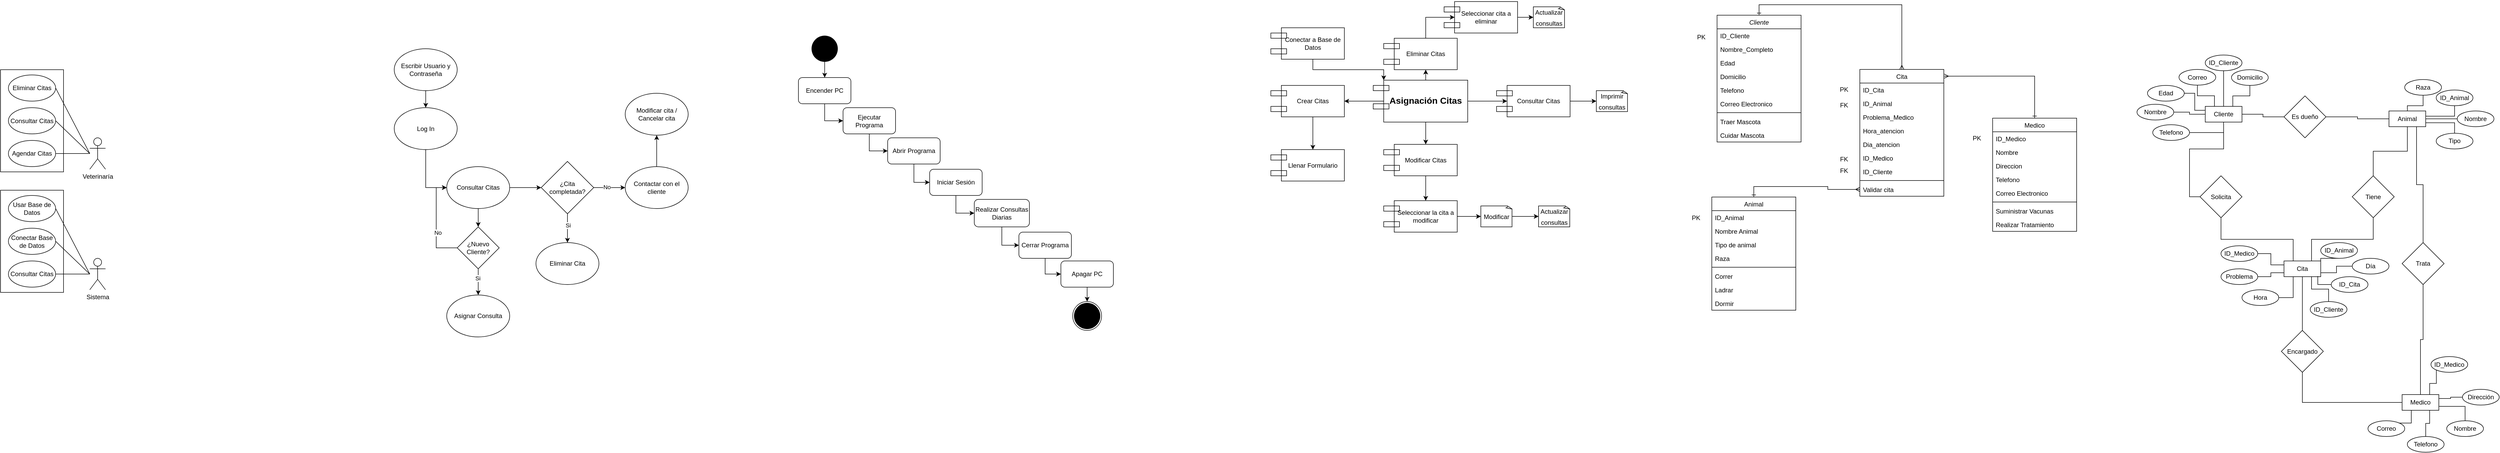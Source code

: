 <mxfile version="18.0.6" type="device"><diagram id="yIppMOZ-e4jIht3v-jSQ" name="Página-1"><mxGraphModel dx="2585" dy="1558" grid="1" gridSize="10" guides="1" tooltips="1" connect="1" arrows="1" fold="1" page="1" pageScale="1" pageWidth="827" pageHeight="1169" math="0" shadow="0"><root><mxCell id="0"/><mxCell id="1" parent="0"/><mxCell id="TAHjFx2PKQ2bMR4hfTBX-1" value="Veterinaría" style="shape=umlActor;verticalLabelPosition=bottom;verticalAlign=top;html=1;outlineConnect=0;" parent="1" vertex="1"><mxGeometry x="330" y="290" width="30" height="60" as="geometry"/></mxCell><mxCell id="TAHjFx2PKQ2bMR4hfTBX-2" value="" style="rounded=0;whiteSpace=wrap;html=1;" parent="1" vertex="1"><mxGeometry x="160" y="160" width="120" height="195" as="geometry"/></mxCell><mxCell id="TAHjFx2PKQ2bMR4hfTBX-5" value="Agendar Citas" style="ellipse;whiteSpace=wrap;html=1;" parent="1" vertex="1"><mxGeometry x="175" y="295" width="90" height="50" as="geometry"/></mxCell><mxCell id="TAHjFx2PKQ2bMR4hfTBX-6" value="" style="endArrow=none;html=1;rounded=0;" parent="1" target="TAHjFx2PKQ2bMR4hfTBX-1" edge="1"><mxGeometry width="50" height="50" relative="1" as="geometry"><mxPoint x="265" y="320" as="sourcePoint"/><mxPoint x="315" y="270" as="targetPoint"/></mxGeometry></mxCell><mxCell id="TAHjFx2PKQ2bMR4hfTBX-13" value="Consultar Citas" style="ellipse;whiteSpace=wrap;html=1;" parent="1" vertex="1"><mxGeometry x="175" y="232.5" width="90" height="50" as="geometry"/></mxCell><mxCell id="TAHjFx2PKQ2bMR4hfTBX-14" value="Eliminar Citas" style="ellipse;whiteSpace=wrap;html=1;" parent="1" vertex="1"><mxGeometry x="175" y="170" width="90" height="50" as="geometry"/></mxCell><mxCell id="TAHjFx2PKQ2bMR4hfTBX-20" style="edgeStyle=orthogonalEdgeStyle;rounded=0;orthogonalLoop=1;jettySize=auto;html=1;exitX=0.5;exitY=1;exitDx=0;exitDy=0;entryX=0;entryY=0.5;entryDx=0;entryDy=0;" parent="1" source="TAHjFx2PKQ2bMR4hfTBX-16" target="TAHjFx2PKQ2bMR4hfTBX-19" edge="1"><mxGeometry relative="1" as="geometry"/></mxCell><mxCell id="TAHjFx2PKQ2bMR4hfTBX-16" value="Log In" style="ellipse;whiteSpace=wrap;html=1;" parent="1" vertex="1"><mxGeometry x="910" y="232.5" width="120" height="80" as="geometry"/></mxCell><mxCell id="TAHjFx2PKQ2bMR4hfTBX-18" style="edgeStyle=orthogonalEdgeStyle;rounded=0;orthogonalLoop=1;jettySize=auto;html=1;exitX=0.5;exitY=1;exitDx=0;exitDy=0;entryX=0.5;entryY=0;entryDx=0;entryDy=0;" parent="1" source="TAHjFx2PKQ2bMR4hfTBX-17" target="TAHjFx2PKQ2bMR4hfTBX-16" edge="1"><mxGeometry relative="1" as="geometry"/></mxCell><mxCell id="TAHjFx2PKQ2bMR4hfTBX-17" value="Escribir Usuario y Contraseña" style="ellipse;whiteSpace=wrap;html=1;" parent="1" vertex="1"><mxGeometry x="910" y="120" width="120" height="80" as="geometry"/></mxCell><mxCell id="TAHjFx2PKQ2bMR4hfTBX-40" style="edgeStyle=orthogonalEdgeStyle;rounded=0;orthogonalLoop=1;jettySize=auto;html=1;exitX=0.5;exitY=1;exitDx=0;exitDy=0;entryX=0.5;entryY=0;entryDx=0;entryDy=0;" parent="1" source="TAHjFx2PKQ2bMR4hfTBX-19" target="TAHjFx2PKQ2bMR4hfTBX-27" edge="1"><mxGeometry relative="1" as="geometry"/></mxCell><mxCell id="TAHjFx2PKQ2bMR4hfTBX-43" style="edgeStyle=orthogonalEdgeStyle;rounded=0;orthogonalLoop=1;jettySize=auto;html=1;exitX=1;exitY=0.5;exitDx=0;exitDy=0;entryX=0;entryY=0.5;entryDx=0;entryDy=0;" parent="1" source="TAHjFx2PKQ2bMR4hfTBX-19" target="TAHjFx2PKQ2bMR4hfTBX-21" edge="1"><mxGeometry relative="1" as="geometry"/></mxCell><mxCell id="TAHjFx2PKQ2bMR4hfTBX-19" value="Consultar Citas" style="ellipse;whiteSpace=wrap;html=1;" parent="1" vertex="1"><mxGeometry x="1010" y="345" width="120" height="80" as="geometry"/></mxCell><mxCell id="TAHjFx2PKQ2bMR4hfTBX-32" style="edgeStyle=orthogonalEdgeStyle;rounded=0;orthogonalLoop=1;jettySize=auto;html=1;exitX=0.5;exitY=1;exitDx=0;exitDy=0;entryX=0.5;entryY=0;entryDx=0;entryDy=0;" parent="1" source="TAHjFx2PKQ2bMR4hfTBX-21" target="TAHjFx2PKQ2bMR4hfTBX-24" edge="1"><mxGeometry relative="1" as="geometry"><Array as="points"><mxPoint x="1240" y="465"/><mxPoint x="1240" y="465"/></Array></mxGeometry></mxCell><mxCell id="TAHjFx2PKQ2bMR4hfTBX-36" value="Si" style="edgeLabel;html=1;align=center;verticalAlign=middle;resizable=0;points=[];" parent="TAHjFx2PKQ2bMR4hfTBX-32" vertex="1" connectable="0"><mxGeometry x="-0.21" y="1" relative="1" as="geometry"><mxPoint as="offset"/></mxGeometry></mxCell><mxCell id="TAHjFx2PKQ2bMR4hfTBX-34" style="edgeStyle=orthogonalEdgeStyle;rounded=0;orthogonalLoop=1;jettySize=auto;html=1;exitX=1;exitY=0.5;exitDx=0;exitDy=0;entryX=0;entryY=0.5;entryDx=0;entryDy=0;" parent="1" source="TAHjFx2PKQ2bMR4hfTBX-21" target="TAHjFx2PKQ2bMR4hfTBX-25" edge="1"><mxGeometry relative="1" as="geometry"/></mxCell><mxCell id="TAHjFx2PKQ2bMR4hfTBX-35" value="No" style="edgeLabel;html=1;align=center;verticalAlign=middle;resizable=0;points=[];" parent="TAHjFx2PKQ2bMR4hfTBX-34" vertex="1" connectable="0"><mxGeometry x="-0.165" y="1" relative="1" as="geometry"><mxPoint as="offset"/></mxGeometry></mxCell><mxCell id="TAHjFx2PKQ2bMR4hfTBX-21" value="¿Cita completada?" style="rhombus;whiteSpace=wrap;html=1;" parent="1" vertex="1"><mxGeometry x="1190" y="335" width="100" height="100" as="geometry"/></mxCell><mxCell id="TAHjFx2PKQ2bMR4hfTBX-24" value="Eliminar Cita" style="ellipse;whiteSpace=wrap;html=1;" parent="1" vertex="1"><mxGeometry x="1180" y="490" width="120" height="80" as="geometry"/></mxCell><mxCell id="TAHjFx2PKQ2bMR4hfTBX-38" style="edgeStyle=orthogonalEdgeStyle;rounded=0;orthogonalLoop=1;jettySize=auto;html=1;exitX=0.5;exitY=0;exitDx=0;exitDy=0;entryX=0.5;entryY=1;entryDx=0;entryDy=0;" parent="1" source="TAHjFx2PKQ2bMR4hfTBX-25" target="TAHjFx2PKQ2bMR4hfTBX-37" edge="1"><mxGeometry relative="1" as="geometry"/></mxCell><mxCell id="TAHjFx2PKQ2bMR4hfTBX-25" value="Contactar con el cliente" style="ellipse;whiteSpace=wrap;html=1;" parent="1" vertex="1"><mxGeometry x="1350" y="345" width="120" height="80" as="geometry"/></mxCell><mxCell id="TAHjFx2PKQ2bMR4hfTBX-26" value="Asignar Consulta" style="ellipse;whiteSpace=wrap;html=1;" parent="1" vertex="1"><mxGeometry x="1010" y="590" width="120" height="80" as="geometry"/></mxCell><mxCell id="TAHjFx2PKQ2bMR4hfTBX-30" style="edgeStyle=orthogonalEdgeStyle;rounded=0;orthogonalLoop=1;jettySize=auto;html=1;exitX=0.5;exitY=1;exitDx=0;exitDy=0;" parent="1" source="TAHjFx2PKQ2bMR4hfTBX-27" target="TAHjFx2PKQ2bMR4hfTBX-26" edge="1"><mxGeometry relative="1" as="geometry"/></mxCell><mxCell id="TAHjFx2PKQ2bMR4hfTBX-39" value="Si" style="edgeLabel;html=1;align=center;verticalAlign=middle;resizable=0;points=[];" parent="TAHjFx2PKQ2bMR4hfTBX-30" vertex="1" connectable="0"><mxGeometry x="-0.298" y="-1" relative="1" as="geometry"><mxPoint as="offset"/></mxGeometry></mxCell><mxCell id="TAHjFx2PKQ2bMR4hfTBX-41" style="edgeStyle=orthogonalEdgeStyle;rounded=0;orthogonalLoop=1;jettySize=auto;html=1;exitX=0;exitY=0.5;exitDx=0;exitDy=0;entryX=0;entryY=0.5;entryDx=0;entryDy=0;" parent="1" source="TAHjFx2PKQ2bMR4hfTBX-27" target="TAHjFx2PKQ2bMR4hfTBX-19" edge="1"><mxGeometry relative="1" as="geometry"/></mxCell><mxCell id="TAHjFx2PKQ2bMR4hfTBX-42" value="No" style="edgeLabel;html=1;align=center;verticalAlign=middle;resizable=0;points=[];" parent="TAHjFx2PKQ2bMR4hfTBX-41" vertex="1" connectable="0"><mxGeometry x="-0.211" y="-3" relative="1" as="geometry"><mxPoint as="offset"/></mxGeometry></mxCell><mxCell id="TAHjFx2PKQ2bMR4hfTBX-27" value="¿Nuevo Cliente?" style="rhombus;whiteSpace=wrap;html=1;" parent="1" vertex="1"><mxGeometry x="1030" y="460" width="80" height="80" as="geometry"/></mxCell><mxCell id="TAHjFx2PKQ2bMR4hfTBX-37" value="Modificar cita / Cancelar cita" style="ellipse;whiteSpace=wrap;html=1;" parent="1" vertex="1"><mxGeometry x="1350" y="205" width="120" height="80" as="geometry"/></mxCell><mxCell id="TAHjFx2PKQ2bMR4hfTBX-50" value="Sistema" style="shape=umlActor;verticalLabelPosition=bottom;verticalAlign=top;html=1;outlineConnect=0;" parent="1" vertex="1"><mxGeometry x="330" y="520" width="30" height="60" as="geometry"/></mxCell><mxCell id="TAHjFx2PKQ2bMR4hfTBX-51" value="" style="rounded=0;whiteSpace=wrap;html=1;" parent="1" vertex="1"><mxGeometry x="160" y="390" width="120" height="195" as="geometry"/></mxCell><mxCell id="TAHjFx2PKQ2bMR4hfTBX-53" value="" style="endArrow=none;html=1;rounded=0;" parent="1" target="TAHjFx2PKQ2bMR4hfTBX-50" edge="1"><mxGeometry width="50" height="50" relative="1" as="geometry"><mxPoint x="265" y="550.0" as="sourcePoint"/><mxPoint x="315" y="500" as="targetPoint"/></mxGeometry></mxCell><mxCell id="TAHjFx2PKQ2bMR4hfTBX-54" value="Consultar Citas" style="ellipse;whiteSpace=wrap;html=1;" parent="1" vertex="1"><mxGeometry x="175" y="525" width="90" height="50" as="geometry"/></mxCell><mxCell id="TAHjFx2PKQ2bMR4hfTBX-56" value="" style="endArrow=none;html=1;rounded=0;exitX=1;exitY=0.5;exitDx=0;exitDy=0;" parent="1" source="TAHjFx2PKQ2bMR4hfTBX-13" edge="1"><mxGeometry width="50" height="50" relative="1" as="geometry"><mxPoint x="260" y="300" as="sourcePoint"/><mxPoint x="330" y="320" as="targetPoint"/></mxGeometry></mxCell><mxCell id="TAHjFx2PKQ2bMR4hfTBX-57" value="" style="endArrow=none;html=1;rounded=0;exitX=1;exitY=0.5;exitDx=0;exitDy=0;" parent="1" source="TAHjFx2PKQ2bMR4hfTBX-14" edge="1"><mxGeometry width="50" height="50" relative="1" as="geometry"><mxPoint x="490" y="270" as="sourcePoint"/><mxPoint x="330" y="320" as="targetPoint"/></mxGeometry></mxCell><mxCell id="TAHjFx2PKQ2bMR4hfTBX-60" value="Conectar Base de Datos" style="ellipse;whiteSpace=wrap;html=1;" parent="1" vertex="1"><mxGeometry x="175" y="462.5" width="90" height="50" as="geometry"/></mxCell><mxCell id="TAHjFx2PKQ2bMR4hfTBX-62" value="Usar Base de Datos" style="ellipse;whiteSpace=wrap;html=1;" parent="1" vertex="1"><mxGeometry x="175" y="400" width="90" height="50" as="geometry"/></mxCell><mxCell id="TAHjFx2PKQ2bMR4hfTBX-65" value="" style="endArrow=none;html=1;rounded=0;exitX=1;exitY=0.5;exitDx=0;exitDy=0;" parent="1" source="TAHjFx2PKQ2bMR4hfTBX-60" edge="1"><mxGeometry width="50" height="50" relative="1" as="geometry"><mxPoint x="280" y="540" as="sourcePoint"/><mxPoint x="330" y="550" as="targetPoint"/></mxGeometry></mxCell><mxCell id="TAHjFx2PKQ2bMR4hfTBX-66" value="" style="endArrow=none;html=1;rounded=0;exitX=1;exitY=0.5;exitDx=0;exitDy=0;" parent="1" source="TAHjFx2PKQ2bMR4hfTBX-62" edge="1"><mxGeometry width="50" height="50" relative="1" as="geometry"><mxPoint x="280" y="540" as="sourcePoint"/><mxPoint x="330" y="550" as="targetPoint"/></mxGeometry></mxCell><mxCell id="TAHjFx2PKQ2bMR4hfTBX-72" style="edgeStyle=orthogonalEdgeStyle;rounded=0;orthogonalLoop=1;jettySize=auto;html=1;exitX=0.5;exitY=1;exitDx=0;exitDy=0;entryX=0.5;entryY=0;entryDx=0;entryDy=0;" parent="1" source="TAHjFx2PKQ2bMR4hfTBX-67" target="TAHjFx2PKQ2bMR4hfTBX-68" edge="1"><mxGeometry relative="1" as="geometry"/></mxCell><mxCell id="TAHjFx2PKQ2bMR4hfTBX-67" value="" style="ellipse;whiteSpace=wrap;html=1;strokeColor=none;fillColor=#000000;" parent="1" vertex="1"><mxGeometry x="1705" y="95" width="50" height="50" as="geometry"/></mxCell><mxCell id="TAHjFx2PKQ2bMR4hfTBX-74" style="edgeStyle=orthogonalEdgeStyle;rounded=0;orthogonalLoop=1;jettySize=auto;html=1;exitX=0.5;exitY=1;exitDx=0;exitDy=0;entryX=0;entryY=0.5;entryDx=0;entryDy=0;" parent="1" source="TAHjFx2PKQ2bMR4hfTBX-68" target="TAHjFx2PKQ2bMR4hfTBX-69" edge="1"><mxGeometry relative="1" as="geometry"/></mxCell><mxCell id="TAHjFx2PKQ2bMR4hfTBX-68" value="Encender PC" style="rounded=1;whiteSpace=wrap;html=1;fillColor=none;" parent="1" vertex="1"><mxGeometry x="1680" y="175" width="100" height="50" as="geometry"/></mxCell><mxCell id="TAHjFx2PKQ2bMR4hfTBX-75" style="edgeStyle=orthogonalEdgeStyle;rounded=0;orthogonalLoop=1;jettySize=auto;html=1;exitX=0.5;exitY=1;exitDx=0;exitDy=0;entryX=0;entryY=0.5;entryDx=0;entryDy=0;" parent="1" source="TAHjFx2PKQ2bMR4hfTBX-69" target="TAHjFx2PKQ2bMR4hfTBX-70" edge="1"><mxGeometry relative="1" as="geometry"/></mxCell><mxCell id="TAHjFx2PKQ2bMR4hfTBX-69" value="Ejecutar Programa" style="rounded=1;whiteSpace=wrap;html=1;fillColor=none;" parent="1" vertex="1"><mxGeometry x="1765" y="232.5" width="100" height="50" as="geometry"/></mxCell><mxCell id="TAHjFx2PKQ2bMR4hfTBX-76" style="edgeStyle=orthogonalEdgeStyle;rounded=0;orthogonalLoop=1;jettySize=auto;html=1;exitX=0.5;exitY=1;exitDx=0;exitDy=0;entryX=0;entryY=0.5;entryDx=0;entryDy=0;" parent="1" source="TAHjFx2PKQ2bMR4hfTBX-70" target="TAHjFx2PKQ2bMR4hfTBX-71" edge="1"><mxGeometry relative="1" as="geometry"/></mxCell><mxCell id="TAHjFx2PKQ2bMR4hfTBX-70" value="Abrir Programa" style="rounded=1;whiteSpace=wrap;html=1;fillColor=none;" parent="1" vertex="1"><mxGeometry x="1850" y="290" width="100" height="50" as="geometry"/></mxCell><mxCell id="TAHjFx2PKQ2bMR4hfTBX-78" style="edgeStyle=orthogonalEdgeStyle;rounded=0;orthogonalLoop=1;jettySize=auto;html=1;exitX=0.5;exitY=1;exitDx=0;exitDy=0;entryX=0;entryY=0.5;entryDx=0;entryDy=0;" parent="1" source="TAHjFx2PKQ2bMR4hfTBX-71" target="TAHjFx2PKQ2bMR4hfTBX-77" edge="1"><mxGeometry relative="1" as="geometry"/></mxCell><mxCell id="TAHjFx2PKQ2bMR4hfTBX-71" value="Iniciar Sesión" style="rounded=1;whiteSpace=wrap;html=1;fillColor=none;" parent="1" vertex="1"><mxGeometry x="1930" y="350" width="100" height="50" as="geometry"/></mxCell><mxCell id="TAHjFx2PKQ2bMR4hfTBX-81" style="edgeStyle=orthogonalEdgeStyle;rounded=0;orthogonalLoop=1;jettySize=auto;html=1;exitX=0.5;exitY=1;exitDx=0;exitDy=0;entryX=0;entryY=0.5;entryDx=0;entryDy=0;" parent="1" source="TAHjFx2PKQ2bMR4hfTBX-77" target="TAHjFx2PKQ2bMR4hfTBX-79" edge="1"><mxGeometry relative="1" as="geometry"/></mxCell><mxCell id="TAHjFx2PKQ2bMR4hfTBX-77" value="Realizar Consultas Diarias" style="rounded=1;whiteSpace=wrap;html=1;fillColor=none;" parent="1" vertex="1"><mxGeometry x="2015" y="407.5" width="105" height="52.5" as="geometry"/></mxCell><mxCell id="TAHjFx2PKQ2bMR4hfTBX-82" style="edgeStyle=orthogonalEdgeStyle;rounded=0;orthogonalLoop=1;jettySize=auto;html=1;exitX=0.5;exitY=1;exitDx=0;exitDy=0;entryX=0;entryY=0.5;entryDx=0;entryDy=0;" parent="1" source="TAHjFx2PKQ2bMR4hfTBX-79" target="TAHjFx2PKQ2bMR4hfTBX-80" edge="1"><mxGeometry relative="1" as="geometry"/></mxCell><mxCell id="TAHjFx2PKQ2bMR4hfTBX-79" value="Cerrar Programa" style="rounded=1;whiteSpace=wrap;html=1;fillColor=none;" parent="1" vertex="1"><mxGeometry x="2100" y="470" width="100" height="50" as="geometry"/></mxCell><mxCell id="TAHjFx2PKQ2bMR4hfTBX-85" style="edgeStyle=orthogonalEdgeStyle;rounded=0;orthogonalLoop=1;jettySize=auto;html=1;exitX=0.5;exitY=1;exitDx=0;exitDy=0;entryX=0.5;entryY=0;entryDx=0;entryDy=0;" parent="1" source="TAHjFx2PKQ2bMR4hfTBX-80" target="TAHjFx2PKQ2bMR4hfTBX-84" edge="1"><mxGeometry relative="1" as="geometry"/></mxCell><mxCell id="TAHjFx2PKQ2bMR4hfTBX-80" value="Apagar PC" style="rounded=1;whiteSpace=wrap;html=1;fillColor=none;" parent="1" vertex="1"><mxGeometry x="2180" y="525" width="100" height="50" as="geometry"/></mxCell><mxCell id="TAHjFx2PKQ2bMR4hfTBX-83" value="" style="ellipse;whiteSpace=wrap;html=1;strokeColor=none;fillColor=#000000;" parent="1" vertex="1"><mxGeometry x="2205" y="605" width="50" height="50" as="geometry"/></mxCell><mxCell id="TAHjFx2PKQ2bMR4hfTBX-84" value="" style="ellipse;whiteSpace=wrap;html=1;strokeColor=default;fillColor=none;" parent="1" vertex="1"><mxGeometry x="2202.5" y="602.5" width="55" height="55" as="geometry"/></mxCell><mxCell id="TAHjFx2PKQ2bMR4hfTBX-108" style="edgeStyle=orthogonalEdgeStyle;rounded=0;orthogonalLoop=1;jettySize=auto;html=1;exitX=1;exitY=0.5;exitDx=0;exitDy=0;entryX=0;entryY=0.5;entryDx=0;entryDy=0;fontSize=12;" parent="1" source="TAHjFx2PKQ2bMR4hfTBX-86" target="TAHjFx2PKQ2bMR4hfTBX-99" edge="1"><mxGeometry relative="1" as="geometry"/></mxCell><mxCell id="TAHjFx2PKQ2bMR4hfTBX-109" style="edgeStyle=orthogonalEdgeStyle;rounded=0;orthogonalLoop=1;jettySize=auto;html=1;exitX=0;exitY=0.5;exitDx=0;exitDy=0;entryX=1;entryY=0.5;entryDx=0;entryDy=0;fontSize=12;" parent="1" source="TAHjFx2PKQ2bMR4hfTBX-86" target="TAHjFx2PKQ2bMR4hfTBX-90" edge="1"><mxGeometry relative="1" as="geometry"/></mxCell><mxCell id="TAHjFx2PKQ2bMR4hfTBX-116" style="edgeStyle=orthogonalEdgeStyle;rounded=0;orthogonalLoop=1;jettySize=auto;html=1;exitX=0.5;exitY=0;exitDx=0;exitDy=0;entryX=0.5;entryY=1;entryDx=0;entryDy=0;fontSize=12;" parent="1" source="TAHjFx2PKQ2bMR4hfTBX-86" target="TAHjFx2PKQ2bMR4hfTBX-96" edge="1"><mxGeometry relative="1" as="geometry"/></mxCell><mxCell id="TAHjFx2PKQ2bMR4hfTBX-125" style="edgeStyle=orthogonalEdgeStyle;rounded=0;orthogonalLoop=1;jettySize=auto;html=1;exitX=0.5;exitY=1;exitDx=0;exitDy=0;entryX=0.5;entryY=0;entryDx=0;entryDy=0;fontSize=12;" parent="1" source="TAHjFx2PKQ2bMR4hfTBX-86" target="TAHjFx2PKQ2bMR4hfTBX-93" edge="1"><mxGeometry relative="1" as="geometry"/></mxCell><mxCell id="TAHjFx2PKQ2bMR4hfTBX-86" value="&lt;font style=&quot;font-size: 17px;&quot;&gt;&lt;b&gt;Asignación Citas&lt;/b&gt;&lt;/font&gt;" style="rounded=0;whiteSpace=wrap;html=1;strokeColor=default;fillColor=none;" parent="1" vertex="1"><mxGeometry x="2795" y="180" width="160" height="80" as="geometry"/></mxCell><mxCell id="TAHjFx2PKQ2bMR4hfTBX-88" value="" style="rounded=0;whiteSpace=wrap;html=1;strokeColor=default;fillColor=none;" parent="1" vertex="1"><mxGeometry x="2775" y="190" width="30" height="10" as="geometry"/></mxCell><mxCell id="TAHjFx2PKQ2bMR4hfTBX-89" value="" style="rounded=0;whiteSpace=wrap;html=1;strokeColor=default;fillColor=none;" parent="1" vertex="1"><mxGeometry x="2775" y="225" width="30" height="10" as="geometry"/></mxCell><mxCell id="TAHjFx2PKQ2bMR4hfTBX-115" style="edgeStyle=orthogonalEdgeStyle;rounded=0;orthogonalLoop=1;jettySize=auto;html=1;exitX=0.5;exitY=1;exitDx=0;exitDy=0;entryX=0.5;entryY=0;entryDx=0;entryDy=0;fontSize=12;" parent="1" source="TAHjFx2PKQ2bMR4hfTBX-90" target="TAHjFx2PKQ2bMR4hfTBX-112" edge="1"><mxGeometry relative="1" as="geometry"/></mxCell><mxCell id="TAHjFx2PKQ2bMR4hfTBX-90" value="Crear Citas" style="rounded=0;whiteSpace=wrap;html=1;strokeColor=default;fillColor=none;" parent="1" vertex="1"><mxGeometry x="2600" y="190" width="120" height="60" as="geometry"/></mxCell><mxCell id="TAHjFx2PKQ2bMR4hfTBX-91" value="" style="rounded=0;whiteSpace=wrap;html=1;strokeColor=default;fillColor=none;" parent="1" vertex="1"><mxGeometry x="2580" y="200" width="30" height="10" as="geometry"/></mxCell><mxCell id="TAHjFx2PKQ2bMR4hfTBX-92" value="" style="rounded=0;whiteSpace=wrap;html=1;strokeColor=default;fillColor=none;" parent="1" vertex="1"><mxGeometry x="2580" y="230" width="30" height="10" as="geometry"/></mxCell><mxCell id="TAHjFx2PKQ2bMR4hfTBX-133" style="edgeStyle=orthogonalEdgeStyle;rounded=0;orthogonalLoop=1;jettySize=auto;html=1;exitX=0.5;exitY=1;exitDx=0;exitDy=0;entryX=0.5;entryY=0;entryDx=0;entryDy=0;fontSize=12;" parent="1" source="TAHjFx2PKQ2bMR4hfTBX-93" target="TAHjFx2PKQ2bMR4hfTBX-126" edge="1"><mxGeometry relative="1" as="geometry"/></mxCell><mxCell id="TAHjFx2PKQ2bMR4hfTBX-93" value="Modificar Citas" style="rounded=0;whiteSpace=wrap;html=1;strokeColor=default;fillColor=none;" parent="1" vertex="1"><mxGeometry x="2815" y="302.5" width="120" height="60" as="geometry"/></mxCell><mxCell id="TAHjFx2PKQ2bMR4hfTBX-94" value="" style="rounded=0;whiteSpace=wrap;html=1;strokeColor=default;fillColor=none;" parent="1" vertex="1"><mxGeometry x="2795" y="312.5" width="30" height="10" as="geometry"/></mxCell><mxCell id="TAHjFx2PKQ2bMR4hfTBX-95" value="" style="rounded=0;whiteSpace=wrap;html=1;strokeColor=default;fillColor=none;" parent="1" vertex="1"><mxGeometry x="2795" y="342.5" width="30" height="10" as="geometry"/></mxCell><mxCell id="TAHjFx2PKQ2bMR4hfTBX-123" style="edgeStyle=orthogonalEdgeStyle;rounded=0;orthogonalLoop=1;jettySize=auto;html=1;exitX=0.5;exitY=0;exitDx=0;exitDy=0;entryX=0;entryY=0.5;entryDx=0;entryDy=0;fontSize=12;" parent="1" source="TAHjFx2PKQ2bMR4hfTBX-96" target="TAHjFx2PKQ2bMR4hfTBX-119" edge="1"><mxGeometry relative="1" as="geometry"/></mxCell><mxCell id="TAHjFx2PKQ2bMR4hfTBX-96" value="Eliminar Citas" style="rounded=0;whiteSpace=wrap;html=1;strokeColor=default;fillColor=none;" parent="1" vertex="1"><mxGeometry x="2815" y="100" width="120" height="60" as="geometry"/></mxCell><mxCell id="TAHjFx2PKQ2bMR4hfTBX-97" value="" style="rounded=0;whiteSpace=wrap;html=1;strokeColor=default;fillColor=none;" parent="1" vertex="1"><mxGeometry x="2795" y="110" width="30" height="10" as="geometry"/></mxCell><mxCell id="TAHjFx2PKQ2bMR4hfTBX-98" value="" style="rounded=0;whiteSpace=wrap;html=1;strokeColor=default;fillColor=none;" parent="1" vertex="1"><mxGeometry x="2795" y="140" width="30" height="10" as="geometry"/></mxCell><mxCell id="TAHjFx2PKQ2bMR4hfTBX-107" style="edgeStyle=orthogonalEdgeStyle;rounded=0;orthogonalLoop=1;jettySize=auto;html=1;exitX=1;exitY=0.5;exitDx=0;exitDy=0;entryX=0;entryY=0.5;entryDx=0;entryDy=0;entryPerimeter=0;fontSize=12;" parent="1" source="TAHjFx2PKQ2bMR4hfTBX-99" target="TAHjFx2PKQ2bMR4hfTBX-106" edge="1"><mxGeometry relative="1" as="geometry"/></mxCell><mxCell id="TAHjFx2PKQ2bMR4hfTBX-99" value="Consultar Citas" style="rounded=0;whiteSpace=wrap;html=1;strokeColor=default;fillColor=none;" parent="1" vertex="1"><mxGeometry x="3030" y="190" width="120" height="60" as="geometry"/></mxCell><mxCell id="TAHjFx2PKQ2bMR4hfTBX-100" value="" style="rounded=0;whiteSpace=wrap;html=1;strokeColor=default;fillColor=none;" parent="1" vertex="1"><mxGeometry x="3010" y="200" width="30" height="10" as="geometry"/></mxCell><mxCell id="TAHjFx2PKQ2bMR4hfTBX-101" value="" style="rounded=0;whiteSpace=wrap;html=1;strokeColor=default;fillColor=none;" parent="1" vertex="1"><mxGeometry x="3010" y="230" width="30" height="10" as="geometry"/></mxCell><mxCell id="TAHjFx2PKQ2bMR4hfTBX-106" value="&lt;font style=&quot;font-size: 12px;&quot;&gt;Imprimir consultas&lt;/font&gt;" style="whiteSpace=wrap;html=1;shape=mxgraph.basic.document;fontSize=17;strokeColor=default;fillColor=none;" parent="1" vertex="1"><mxGeometry x="3200" y="200" width="60" height="40" as="geometry"/></mxCell><mxCell id="TAHjFx2PKQ2bMR4hfTBX-112" value="Llenar Formulario" style="rounded=0;whiteSpace=wrap;html=1;strokeColor=default;fillColor=none;" parent="1" vertex="1"><mxGeometry x="2600" y="312.5" width="120" height="60" as="geometry"/></mxCell><mxCell id="TAHjFx2PKQ2bMR4hfTBX-113" value="" style="rounded=0;whiteSpace=wrap;html=1;strokeColor=default;fillColor=none;" parent="1" vertex="1"><mxGeometry x="2580" y="322.5" width="30" height="10" as="geometry"/></mxCell><mxCell id="TAHjFx2PKQ2bMR4hfTBX-114" value="" style="rounded=0;whiteSpace=wrap;html=1;strokeColor=default;fillColor=none;" parent="1" vertex="1"><mxGeometry x="2580" y="352.5" width="30" height="10" as="geometry"/></mxCell><mxCell id="TAHjFx2PKQ2bMR4hfTBX-124" style="edgeStyle=orthogonalEdgeStyle;rounded=0;orthogonalLoop=1;jettySize=auto;html=1;exitX=1;exitY=0.5;exitDx=0;exitDy=0;entryX=0;entryY=0.5;entryDx=0;entryDy=0;entryPerimeter=0;fontSize=12;" parent="1" source="TAHjFx2PKQ2bMR4hfTBX-119" target="TAHjFx2PKQ2bMR4hfTBX-122" edge="1"><mxGeometry relative="1" as="geometry"/></mxCell><mxCell id="TAHjFx2PKQ2bMR4hfTBX-119" value="Seleccionar cita a eliminar" style="rounded=0;whiteSpace=wrap;html=1;strokeColor=default;fillColor=none;" parent="1" vertex="1"><mxGeometry x="2930" y="30" width="120" height="60" as="geometry"/></mxCell><mxCell id="TAHjFx2PKQ2bMR4hfTBX-120" value="" style="rounded=0;whiteSpace=wrap;html=1;strokeColor=default;fillColor=none;" parent="1" vertex="1"><mxGeometry x="2910" y="40" width="30" height="10" as="geometry"/></mxCell><mxCell id="TAHjFx2PKQ2bMR4hfTBX-121" value="" style="rounded=0;whiteSpace=wrap;html=1;strokeColor=default;fillColor=none;" parent="1" vertex="1"><mxGeometry x="2910" y="70" width="30" height="10" as="geometry"/></mxCell><mxCell id="TAHjFx2PKQ2bMR4hfTBX-122" value="&lt;font style=&quot;font-size: 12px;&quot;&gt;Actualizar consultas&lt;/font&gt;" style="whiteSpace=wrap;html=1;shape=mxgraph.basic.document;fontSize=17;strokeColor=default;fillColor=none;" parent="1" vertex="1"><mxGeometry x="3080" y="40" width="60" height="40" as="geometry"/></mxCell><mxCell id="TAHjFx2PKQ2bMR4hfTBX-136" style="edgeStyle=orthogonalEdgeStyle;rounded=0;orthogonalLoop=1;jettySize=auto;html=1;exitX=1;exitY=0.5;exitDx=0;exitDy=0;entryX=0;entryY=0.5;entryDx=0;entryDy=0;entryPerimeter=0;fontSize=12;" parent="1" source="TAHjFx2PKQ2bMR4hfTBX-126" target="TAHjFx2PKQ2bMR4hfTBX-134" edge="1"><mxGeometry relative="1" as="geometry"/></mxCell><mxCell id="TAHjFx2PKQ2bMR4hfTBX-126" value="Seleccionar la cita a modificar" style="rounded=0;whiteSpace=wrap;html=1;strokeColor=default;fillColor=none;" parent="1" vertex="1"><mxGeometry x="2815" y="410" width="120" height="60" as="geometry"/></mxCell><mxCell id="TAHjFx2PKQ2bMR4hfTBX-127" value="" style="rounded=0;whiteSpace=wrap;html=1;strokeColor=default;fillColor=none;" parent="1" vertex="1"><mxGeometry x="2795" y="420" width="30" height="10" as="geometry"/></mxCell><mxCell id="TAHjFx2PKQ2bMR4hfTBX-128" value="" style="rounded=0;whiteSpace=wrap;html=1;strokeColor=default;fillColor=none;" parent="1" vertex="1"><mxGeometry x="2795" y="450" width="30" height="10" as="geometry"/></mxCell><mxCell id="TAHjFx2PKQ2bMR4hfTBX-132" style="edgeStyle=orthogonalEdgeStyle;rounded=0;orthogonalLoop=1;jettySize=auto;html=1;exitX=0.5;exitY=1;exitDx=0;exitDy=0;entryX=0;entryY=0;entryDx=0;entryDy=0;fontSize=12;" parent="1" source="TAHjFx2PKQ2bMR4hfTBX-129" target="TAHjFx2PKQ2bMR4hfTBX-86" edge="1"><mxGeometry relative="1" as="geometry"/></mxCell><mxCell id="TAHjFx2PKQ2bMR4hfTBX-129" value="Conectar a Base de Datos" style="rounded=0;whiteSpace=wrap;html=1;strokeColor=default;fillColor=none;" parent="1" vertex="1"><mxGeometry x="2600" y="80" width="120" height="60" as="geometry"/></mxCell><mxCell id="TAHjFx2PKQ2bMR4hfTBX-130" value="" style="rounded=0;whiteSpace=wrap;html=1;strokeColor=default;fillColor=none;" parent="1" vertex="1"><mxGeometry x="2580" y="90" width="30" height="10" as="geometry"/></mxCell><mxCell id="TAHjFx2PKQ2bMR4hfTBX-131" value="" style="rounded=0;whiteSpace=wrap;html=1;strokeColor=default;fillColor=none;" parent="1" vertex="1"><mxGeometry x="2580" y="120" width="30" height="10" as="geometry"/></mxCell><mxCell id="TAHjFx2PKQ2bMR4hfTBX-137" style="edgeStyle=orthogonalEdgeStyle;rounded=0;orthogonalLoop=1;jettySize=auto;html=1;exitX=1;exitY=0.5;exitDx=0;exitDy=0;exitPerimeter=0;entryX=0;entryY=0.5;entryDx=0;entryDy=0;entryPerimeter=0;fontSize=12;" parent="1" source="TAHjFx2PKQ2bMR4hfTBX-134" target="TAHjFx2PKQ2bMR4hfTBX-135" edge="1"><mxGeometry relative="1" as="geometry"/></mxCell><mxCell id="TAHjFx2PKQ2bMR4hfTBX-134" value="&lt;font style=&quot;font-size: 12px;&quot;&gt;Modificar&lt;/font&gt;" style="whiteSpace=wrap;html=1;shape=mxgraph.basic.document;fontSize=17;strokeColor=default;fillColor=none;" parent="1" vertex="1"><mxGeometry x="2980" y="420" width="60" height="40" as="geometry"/></mxCell><mxCell id="TAHjFx2PKQ2bMR4hfTBX-135" value="&lt;font style=&quot;font-size: 12px;&quot;&gt;Actualizar consultas&lt;/font&gt;" style="whiteSpace=wrap;html=1;shape=mxgraph.basic.document;fontSize=17;strokeColor=default;fillColor=none;" parent="1" vertex="1"><mxGeometry x="3090" y="420" width="60" height="40" as="geometry"/></mxCell><mxCell id="j-575eCfDOTSj6DPJWYO-50" style="edgeStyle=orthogonalEdgeStyle;rounded=0;orthogonalLoop=1;jettySize=auto;html=1;exitX=0.5;exitY=0;exitDx=0;exitDy=0;entryX=0.5;entryY=0;entryDx=0;entryDy=0;startArrow=ERone;startFill=0;endArrow=ERmany;endFill=0;" parent="1" source="j-575eCfDOTSj6DPJWYO-1" target="j-575eCfDOTSj6DPJWYO-25" edge="1"><mxGeometry relative="1" as="geometry"/></mxCell><mxCell id="j-575eCfDOTSj6DPJWYO-1" value="Cliente" style="swimlane;fontStyle=2;align=center;verticalAlign=top;childLayout=stackLayout;horizontal=1;startSize=26;horizontalStack=0;resizeParent=1;resizeLast=0;collapsible=1;marginBottom=0;rounded=0;shadow=0;strokeWidth=1;" parent="1" vertex="1"><mxGeometry x="3430" y="56" width="160" height="242" as="geometry"><mxRectangle x="220" y="120" width="160" height="26" as="alternateBounds"/></mxGeometry></mxCell><mxCell id="j-575eCfDOTSj6DPJWYO-2" value="ID_Cliente" style="text;align=left;verticalAlign=top;spacingLeft=4;spacingRight=4;overflow=hidden;rotatable=0;points=[[0,0.5],[1,0.5]];portConstraint=eastwest;" parent="j-575eCfDOTSj6DPJWYO-1" vertex="1"><mxGeometry y="26" width="160" height="26" as="geometry"/></mxCell><mxCell id="j-575eCfDOTSj6DPJWYO-3" value="Nombre_Completo" style="text;align=left;verticalAlign=top;spacingLeft=4;spacingRight=4;overflow=hidden;rotatable=0;points=[[0,0.5],[1,0.5]];portConstraint=eastwest;rounded=0;shadow=0;html=0;" parent="j-575eCfDOTSj6DPJWYO-1" vertex="1"><mxGeometry y="52" width="160" height="26" as="geometry"/></mxCell><mxCell id="j-575eCfDOTSj6DPJWYO-4" value="Edad" style="text;align=left;verticalAlign=top;spacingLeft=4;spacingRight=4;overflow=hidden;rotatable=0;points=[[0,0.5],[1,0.5]];portConstraint=eastwest;rounded=0;shadow=0;html=0;" parent="j-575eCfDOTSj6DPJWYO-1" vertex="1"><mxGeometry y="78" width="160" height="26" as="geometry"/></mxCell><mxCell id="j-575eCfDOTSj6DPJWYO-5" value="Domicilio" style="text;align=left;verticalAlign=top;spacingLeft=4;spacingRight=4;overflow=hidden;rotatable=0;points=[[0,0.5],[1,0.5]];portConstraint=eastwest;rounded=0;shadow=0;html=0;" parent="j-575eCfDOTSj6DPJWYO-1" vertex="1"><mxGeometry y="104" width="160" height="26" as="geometry"/></mxCell><mxCell id="j-575eCfDOTSj6DPJWYO-6" value="Telefono" style="text;align=left;verticalAlign=top;spacingLeft=4;spacingRight=4;overflow=hidden;rotatable=0;points=[[0,0.5],[1,0.5]];portConstraint=eastwest;rounded=0;shadow=0;html=0;" parent="j-575eCfDOTSj6DPJWYO-1" vertex="1"><mxGeometry y="130" width="160" height="26" as="geometry"/></mxCell><mxCell id="j-575eCfDOTSj6DPJWYO-7" value="Correo Electronico" style="text;align=left;verticalAlign=top;spacingLeft=4;spacingRight=4;overflow=hidden;rotatable=0;points=[[0,0.5],[1,0.5]];portConstraint=eastwest;rounded=0;shadow=0;html=0;" parent="j-575eCfDOTSj6DPJWYO-1" vertex="1"><mxGeometry y="156" width="160" height="26" as="geometry"/></mxCell><mxCell id="j-575eCfDOTSj6DPJWYO-8" value="" style="line;html=1;strokeWidth=1;align=left;verticalAlign=middle;spacingTop=-1;spacingLeft=3;spacingRight=3;rotatable=0;labelPosition=right;points=[];portConstraint=eastwest;" parent="j-575eCfDOTSj6DPJWYO-1" vertex="1"><mxGeometry y="182" width="160" height="8" as="geometry"/></mxCell><mxCell id="j-575eCfDOTSj6DPJWYO-9" value="Traer Mascota" style="text;align=left;verticalAlign=top;spacingLeft=4;spacingRight=4;overflow=hidden;rotatable=0;points=[[0,0.5],[1,0.5]];portConstraint=eastwest;" parent="j-575eCfDOTSj6DPJWYO-1" vertex="1"><mxGeometry y="190" width="160" height="26" as="geometry"/></mxCell><mxCell id="j-575eCfDOTSj6DPJWYO-10" value="Cuidar Mascota" style="text;align=left;verticalAlign=top;spacingLeft=4;spacingRight=4;overflow=hidden;rotatable=0;points=[[0,0.5],[1,0.5]];portConstraint=eastwest;" parent="j-575eCfDOTSj6DPJWYO-1" vertex="1"><mxGeometry y="216" width="160" height="26" as="geometry"/></mxCell><mxCell id="j-575eCfDOTSj6DPJWYO-49" style="edgeStyle=orthogonalEdgeStyle;rounded=0;orthogonalLoop=1;jettySize=auto;html=1;exitX=0.5;exitY=0;exitDx=0;exitDy=0;entryX=0;entryY=0.5;entryDx=0;entryDy=0;startArrow=ERone;startFill=0;endArrow=ERmany;endFill=0;" parent="1" source="j-575eCfDOTSj6DPJWYO-11" target="j-575eCfDOTSj6DPJWYO-33" edge="1"><mxGeometry relative="1" as="geometry"/></mxCell><mxCell id="j-575eCfDOTSj6DPJWYO-11" value="Animal" style="swimlane;fontStyle=0;align=center;verticalAlign=top;childLayout=stackLayout;horizontal=1;startSize=26;horizontalStack=0;resizeParent=1;resizeLast=0;collapsible=1;marginBottom=0;rounded=0;shadow=0;strokeWidth=1;" parent="1" vertex="1"><mxGeometry x="3420" y="403" width="160" height="216" as="geometry"><mxRectangle x="130" y="380" width="160" height="26" as="alternateBounds"/></mxGeometry></mxCell><mxCell id="j-575eCfDOTSj6DPJWYO-12" value="ID_Animal&#10;" style="text;align=left;verticalAlign=top;spacingLeft=4;spacingRight=4;overflow=hidden;rotatable=0;points=[[0,0.5],[1,0.5]];portConstraint=eastwest;" parent="j-575eCfDOTSj6DPJWYO-11" vertex="1"><mxGeometry y="26" width="160" height="26" as="geometry"/></mxCell><mxCell id="j-575eCfDOTSj6DPJWYO-13" value="Nombre Animal" style="text;align=left;verticalAlign=top;spacingLeft=4;spacingRight=4;overflow=hidden;rotatable=0;points=[[0,0.5],[1,0.5]];portConstraint=eastwest;rounded=0;shadow=0;html=0;" parent="j-575eCfDOTSj6DPJWYO-11" vertex="1"><mxGeometry y="52" width="160" height="26" as="geometry"/></mxCell><mxCell id="j-575eCfDOTSj6DPJWYO-37" value="Tipo de animal" style="text;align=left;verticalAlign=top;spacingLeft=4;spacingRight=4;overflow=hidden;rotatable=0;points=[[0,0.5],[1,0.5]];portConstraint=eastwest;rounded=0;shadow=0;html=0;" parent="j-575eCfDOTSj6DPJWYO-11" vertex="1"><mxGeometry y="78" width="160" height="26" as="geometry"/></mxCell><mxCell id="j-575eCfDOTSj6DPJWYO-38" value="Raza" style="text;align=left;verticalAlign=top;spacingLeft=4;spacingRight=4;overflow=hidden;rotatable=0;points=[[0,0.5],[1,0.5]];portConstraint=eastwest;rounded=0;shadow=0;html=0;" parent="j-575eCfDOTSj6DPJWYO-11" vertex="1"><mxGeometry y="104" width="160" height="26" as="geometry"/></mxCell><mxCell id="j-575eCfDOTSj6DPJWYO-14" value="" style="line;html=1;strokeWidth=1;align=left;verticalAlign=middle;spacingTop=-1;spacingLeft=3;spacingRight=3;rotatable=0;labelPosition=right;points=[];portConstraint=eastwest;" parent="j-575eCfDOTSj6DPJWYO-11" vertex="1"><mxGeometry y="130" width="160" height="8" as="geometry"/></mxCell><mxCell id="j-575eCfDOTSj6DPJWYO-15" value="Correr" style="text;align=left;verticalAlign=top;spacingLeft=4;spacingRight=4;overflow=hidden;rotatable=0;points=[[0,0.5],[1,0.5]];portConstraint=eastwest;fontStyle=0" parent="j-575eCfDOTSj6DPJWYO-11" vertex="1"><mxGeometry y="138" width="160" height="26" as="geometry"/></mxCell><mxCell id="j-575eCfDOTSj6DPJWYO-16" value="Ladrar" style="text;align=left;verticalAlign=top;spacingLeft=4;spacingRight=4;overflow=hidden;rotatable=0;points=[[0,0.5],[1,0.5]];portConstraint=eastwest;" parent="j-575eCfDOTSj6DPJWYO-11" vertex="1"><mxGeometry y="164" width="160" height="26" as="geometry"/></mxCell><mxCell id="j-575eCfDOTSj6DPJWYO-35" value="Dormir" style="text;align=left;verticalAlign=top;spacingLeft=4;spacingRight=4;overflow=hidden;rotatable=0;points=[[0,0.5],[1,0.5]];portConstraint=eastwest;" parent="j-575eCfDOTSj6DPJWYO-11" vertex="1"><mxGeometry y="190" width="160" height="26" as="geometry"/></mxCell><mxCell id="j-575eCfDOTSj6DPJWYO-48" style="edgeStyle=orthogonalEdgeStyle;rounded=0;orthogonalLoop=1;jettySize=auto;html=1;exitX=0.5;exitY=0;exitDx=0;exitDy=0;entryX=1.005;entryY=0.053;entryDx=0;entryDy=0;entryPerimeter=0;startArrow=ERone;startFill=0;endArrow=ERmany;endFill=0;" parent="1" source="j-575eCfDOTSj6DPJWYO-17" target="j-575eCfDOTSj6DPJWYO-25" edge="1"><mxGeometry relative="1" as="geometry"/></mxCell><mxCell id="j-575eCfDOTSj6DPJWYO-17" value="Medico" style="swimlane;fontStyle=0;align=center;verticalAlign=top;childLayout=stackLayout;horizontal=1;startSize=26;horizontalStack=0;resizeParent=1;resizeLast=0;collapsible=1;marginBottom=0;rounded=0;shadow=0;strokeWidth=1;" parent="1" vertex="1"><mxGeometry x="3955" y="252.5" width="160" height="216" as="geometry"><mxRectangle x="340" y="380" width="170" height="26" as="alternateBounds"/></mxGeometry></mxCell><mxCell id="j-575eCfDOTSj6DPJWYO-18" value="ID_Medico" style="text;align=left;verticalAlign=top;spacingLeft=4;spacingRight=4;overflow=hidden;rotatable=0;points=[[0,0.5],[1,0.5]];portConstraint=eastwest;" parent="j-575eCfDOTSj6DPJWYO-17" vertex="1"><mxGeometry y="26" width="160" height="26" as="geometry"/></mxCell><mxCell id="j-575eCfDOTSj6DPJWYO-19" value="Nombre" style="text;align=left;verticalAlign=top;spacingLeft=4;spacingRight=4;overflow=hidden;rotatable=0;points=[[0,0.5],[1,0.5]];portConstraint=eastwest;" parent="j-575eCfDOTSj6DPJWYO-17" vertex="1"><mxGeometry y="52" width="160" height="26" as="geometry"/></mxCell><mxCell id="j-575eCfDOTSj6DPJWYO-20" value="Direccion" style="text;align=left;verticalAlign=top;spacingLeft=4;spacingRight=4;overflow=hidden;rotatable=0;points=[[0,0.5],[1,0.5]];portConstraint=eastwest;" parent="j-575eCfDOTSj6DPJWYO-17" vertex="1"><mxGeometry y="78" width="160" height="26" as="geometry"/></mxCell><mxCell id="j-575eCfDOTSj6DPJWYO-21" value="Telefono" style="text;align=left;verticalAlign=top;spacingLeft=4;spacingRight=4;overflow=hidden;rotatable=0;points=[[0,0.5],[1,0.5]];portConstraint=eastwest;" parent="j-575eCfDOTSj6DPJWYO-17" vertex="1"><mxGeometry y="104" width="160" height="26" as="geometry"/></mxCell><mxCell id="j-575eCfDOTSj6DPJWYO-36" value="Correo Electronico" style="text;align=left;verticalAlign=top;spacingLeft=4;spacingRight=4;overflow=hidden;rotatable=0;points=[[0,0.5],[1,0.5]];portConstraint=eastwest;" parent="j-575eCfDOTSj6DPJWYO-17" vertex="1"><mxGeometry y="130" width="160" height="26" as="geometry"/></mxCell><mxCell id="j-575eCfDOTSj6DPJWYO-22" value="" style="line;html=1;strokeWidth=1;align=left;verticalAlign=middle;spacingTop=-1;spacingLeft=3;spacingRight=3;rotatable=0;labelPosition=right;points=[];portConstraint=eastwest;" parent="j-575eCfDOTSj6DPJWYO-17" vertex="1"><mxGeometry y="156" width="160" height="8" as="geometry"/></mxCell><mxCell id="j-575eCfDOTSj6DPJWYO-23" value="Suministrar Vacunas" style="text;align=left;verticalAlign=top;spacingLeft=4;spacingRight=4;overflow=hidden;rotatable=0;points=[[0,0.5],[1,0.5]];portConstraint=eastwest;" parent="j-575eCfDOTSj6DPJWYO-17" vertex="1"><mxGeometry y="164" width="160" height="26" as="geometry"/></mxCell><mxCell id="j-575eCfDOTSj6DPJWYO-24" value="Realizar Tratamiento" style="text;align=left;verticalAlign=top;spacingLeft=4;spacingRight=4;overflow=hidden;rotatable=0;points=[[0,0.5],[1,0.5]];portConstraint=eastwest;" parent="j-575eCfDOTSj6DPJWYO-17" vertex="1"><mxGeometry y="190" width="160" height="26" as="geometry"/></mxCell><mxCell id="j-575eCfDOTSj6DPJWYO-25" value="Cita" style="swimlane;fontStyle=0;align=center;verticalAlign=top;childLayout=stackLayout;horizontal=1;startSize=26;horizontalStack=0;resizeParent=1;resizeLast=0;collapsible=1;marginBottom=0;rounded=0;shadow=0;strokeWidth=1;" parent="1" vertex="1"><mxGeometry x="3702" y="159.5" width="160" height="242" as="geometry"><mxRectangle x="550" y="140" width="160" height="26" as="alternateBounds"/></mxGeometry></mxCell><mxCell id="j-575eCfDOTSj6DPJWYO-26" value="ID_Cita" style="text;align=left;verticalAlign=top;spacingLeft=4;spacingRight=4;overflow=hidden;rotatable=0;points=[[0,0.5],[1,0.5]];portConstraint=eastwest;" parent="j-575eCfDOTSj6DPJWYO-25" vertex="1"><mxGeometry y="26" width="160" height="26" as="geometry"/></mxCell><mxCell id="j-575eCfDOTSj6DPJWYO-27" value="ID_Animal" style="text;align=left;verticalAlign=top;spacingLeft=4;spacingRight=4;overflow=hidden;rotatable=0;points=[[0,0.5],[1,0.5]];portConstraint=eastwest;rounded=0;shadow=0;html=0;" parent="j-575eCfDOTSj6DPJWYO-25" vertex="1"><mxGeometry y="52" width="160" height="26" as="geometry"/></mxCell><mxCell id="j-575eCfDOTSj6DPJWYO-28" value="Problema_Medico" style="text;align=left;verticalAlign=top;spacingLeft=4;spacingRight=4;overflow=hidden;rotatable=0;points=[[0,0.5],[1,0.5]];portConstraint=eastwest;rounded=0;shadow=0;html=0;" parent="j-575eCfDOTSj6DPJWYO-25" vertex="1"><mxGeometry y="78" width="160" height="26" as="geometry"/></mxCell><mxCell id="j-575eCfDOTSj6DPJWYO-29" value="Hora_atencion" style="text;align=left;verticalAlign=top;spacingLeft=4;spacingRight=4;overflow=hidden;rotatable=0;points=[[0,0.5],[1,0.5]];portConstraint=eastwest;rounded=0;shadow=0;html=0;" parent="j-575eCfDOTSj6DPJWYO-25" vertex="1"><mxGeometry y="104" width="160" height="26" as="geometry"/></mxCell><mxCell id="j-575eCfDOTSj6DPJWYO-30" value="Dia_atencion" style="text;align=left;verticalAlign=top;spacingLeft=4;spacingRight=4;overflow=hidden;rotatable=0;points=[[0,0.5],[1,0.5]];portConstraint=eastwest;rounded=0;shadow=0;html=0;" parent="j-575eCfDOTSj6DPJWYO-25" vertex="1"><mxGeometry y="130" width="160" height="26" as="geometry"/></mxCell><mxCell id="j-575eCfDOTSj6DPJWYO-31" value="ID_Medico" style="text;align=left;verticalAlign=top;spacingLeft=4;spacingRight=4;overflow=hidden;rotatable=0;points=[[0,0.5],[1,0.5]];portConstraint=eastwest;rounded=0;shadow=0;html=0;" parent="j-575eCfDOTSj6DPJWYO-25" vertex="1"><mxGeometry y="156" width="160" height="26" as="geometry"/></mxCell><mxCell id="j-575eCfDOTSj6DPJWYO-44" value="ID_Cliente" style="text;align=left;verticalAlign=top;spacingLeft=4;spacingRight=4;overflow=hidden;rotatable=0;points=[[0,0.5],[1,0.5]];portConstraint=eastwest;rounded=0;shadow=0;html=0;" parent="j-575eCfDOTSj6DPJWYO-25" vertex="1"><mxGeometry y="182" width="160" height="26" as="geometry"/></mxCell><mxCell id="j-575eCfDOTSj6DPJWYO-32" value="" style="line;html=1;strokeWidth=1;align=left;verticalAlign=middle;spacingTop=-1;spacingLeft=3;spacingRight=3;rotatable=0;labelPosition=right;points=[];portConstraint=eastwest;" parent="j-575eCfDOTSj6DPJWYO-25" vertex="1"><mxGeometry y="208" width="160" height="8" as="geometry"/></mxCell><mxCell id="j-575eCfDOTSj6DPJWYO-33" value="Validar cita" style="text;align=left;verticalAlign=top;spacingLeft=4;spacingRight=4;overflow=hidden;rotatable=0;points=[[0,0.5],[1,0.5]];portConstraint=eastwest;" parent="j-575eCfDOTSj6DPJWYO-25" vertex="1"><mxGeometry y="216" width="160" height="26" as="geometry"/></mxCell><mxCell id="j-575eCfDOTSj6DPJWYO-40" value="PK" style="text;html=1;strokeColor=none;fillColor=none;align=center;verticalAlign=middle;whiteSpace=wrap;rounded=0;" parent="1" vertex="1"><mxGeometry x="3370" y="83" width="60" height="30" as="geometry"/></mxCell><mxCell id="j-575eCfDOTSj6DPJWYO-41" value="PK" style="text;html=1;strokeColor=none;fillColor=none;align=center;verticalAlign=middle;whiteSpace=wrap;rounded=0;" parent="1" vertex="1"><mxGeometry x="3360" y="428" width="60" height="30" as="geometry"/></mxCell><mxCell id="j-575eCfDOTSj6DPJWYO-42" value="PK" style="text;html=1;strokeColor=none;fillColor=none;align=center;verticalAlign=middle;whiteSpace=wrap;rounded=0;" parent="1" vertex="1"><mxGeometry x="3642" y="183" width="60" height="30" as="geometry"/></mxCell><mxCell id="j-575eCfDOTSj6DPJWYO-43" value="PK" style="text;html=1;strokeColor=none;fillColor=none;align=center;verticalAlign=middle;whiteSpace=wrap;rounded=0;" parent="1" vertex="1"><mxGeometry x="3895" y="275.5" width="60" height="30" as="geometry"/></mxCell><mxCell id="j-575eCfDOTSj6DPJWYO-45" value="FK" style="text;html=1;strokeColor=none;fillColor=none;align=center;verticalAlign=middle;whiteSpace=wrap;rounded=0;" parent="1" vertex="1"><mxGeometry x="3642" y="338" width="60" height="30" as="geometry"/></mxCell><mxCell id="j-575eCfDOTSj6DPJWYO-46" value="FK" style="text;html=1;strokeColor=none;fillColor=none;align=center;verticalAlign=middle;whiteSpace=wrap;rounded=0;" parent="1" vertex="1"><mxGeometry x="3642" y="315.5" width="60" height="30" as="geometry"/></mxCell><mxCell id="j-575eCfDOTSj6DPJWYO-47" value="FK" style="text;html=1;strokeColor=none;fillColor=none;align=center;verticalAlign=middle;whiteSpace=wrap;rounded=0;" parent="1" vertex="1"><mxGeometry x="3642" y="213" width="60" height="30" as="geometry"/></mxCell><mxCell id="HLUoBQek2DQ-D1vlvoxI-36" style="edgeStyle=orthogonalEdgeStyle;rounded=0;orthogonalLoop=1;jettySize=auto;html=1;exitX=1;exitY=0.5;exitDx=0;exitDy=0;entryX=0;entryY=0.5;entryDx=0;entryDy=0;endArrow=none;endFill=0;" edge="1" parent="1" source="j-575eCfDOTSj6DPJWYO-51" target="HLUoBQek2DQ-D1vlvoxI-33"><mxGeometry relative="1" as="geometry"/></mxCell><mxCell id="HLUoBQek2DQ-D1vlvoxI-52" style="edgeStyle=orthogonalEdgeStyle;rounded=0;orthogonalLoop=1;jettySize=auto;html=1;exitX=0.5;exitY=1;exitDx=0;exitDy=0;entryX=0;entryY=0.5;entryDx=0;entryDy=0;endArrow=none;endFill=0;" edge="1" parent="1" source="j-575eCfDOTSj6DPJWYO-51" target="HLUoBQek2DQ-D1vlvoxI-51"><mxGeometry relative="1" as="geometry"/></mxCell><mxCell id="j-575eCfDOTSj6DPJWYO-51" value="Cliente" style="rounded=0;whiteSpace=wrap;html=1;" parent="1" vertex="1"><mxGeometry x="4360" y="230" width="70" height="30" as="geometry"/></mxCell><mxCell id="HLUoBQek2DQ-D1vlvoxI-42" style="edgeStyle=orthogonalEdgeStyle;rounded=0;orthogonalLoop=1;jettySize=auto;html=1;exitX=0.5;exitY=1;exitDx=0;exitDy=0;entryX=0.5;entryY=0;entryDx=0;entryDy=0;endArrow=none;endFill=0;" edge="1" parent="1" source="HLUoBQek2DQ-D1vlvoxI-1" target="j-575eCfDOTSj6DPJWYO-51"><mxGeometry relative="1" as="geometry"/></mxCell><mxCell id="HLUoBQek2DQ-D1vlvoxI-1" value="ID_Cliente" style="ellipse;whiteSpace=wrap;html=1;" vertex="1" parent="1"><mxGeometry x="4360" y="132" width="70" height="30" as="geometry"/></mxCell><mxCell id="HLUoBQek2DQ-D1vlvoxI-39" style="edgeStyle=orthogonalEdgeStyle;rounded=0;orthogonalLoop=1;jettySize=auto;html=1;exitX=1;exitY=0.5;exitDx=0;exitDy=0;entryX=0;entryY=0.5;entryDx=0;entryDy=0;endArrow=none;endFill=0;" edge="1" parent="1" source="HLUoBQek2DQ-D1vlvoxI-2" target="j-575eCfDOTSj6DPJWYO-51"><mxGeometry relative="1" as="geometry"/></mxCell><mxCell id="HLUoBQek2DQ-D1vlvoxI-2" value="Nombre" style="ellipse;whiteSpace=wrap;html=1;" vertex="1" parent="1"><mxGeometry x="4230" y="226" width="70" height="30" as="geometry"/></mxCell><mxCell id="HLUoBQek2DQ-D1vlvoxI-40" style="edgeStyle=orthogonalEdgeStyle;rounded=0;orthogonalLoop=1;jettySize=auto;html=1;exitX=1;exitY=0.5;exitDx=0;exitDy=0;entryX=0;entryY=0.25;entryDx=0;entryDy=0;endArrow=none;endFill=0;" edge="1" parent="1" source="HLUoBQek2DQ-D1vlvoxI-3" target="j-575eCfDOTSj6DPJWYO-51"><mxGeometry relative="1" as="geometry"/></mxCell><mxCell id="HLUoBQek2DQ-D1vlvoxI-3" value="Edad" style="ellipse;whiteSpace=wrap;html=1;" vertex="1" parent="1"><mxGeometry x="4250" y="190" width="70" height="30" as="geometry"/></mxCell><mxCell id="HLUoBQek2DQ-D1vlvoxI-43" style="edgeStyle=orthogonalEdgeStyle;rounded=0;orthogonalLoop=1;jettySize=auto;html=1;exitX=0.5;exitY=1;exitDx=0;exitDy=0;entryX=0.75;entryY=0;entryDx=0;entryDy=0;endArrow=none;endFill=0;" edge="1" parent="1" source="HLUoBQek2DQ-D1vlvoxI-4" target="j-575eCfDOTSj6DPJWYO-51"><mxGeometry relative="1" as="geometry"/></mxCell><mxCell id="HLUoBQek2DQ-D1vlvoxI-4" value="Domicilio" style="ellipse;whiteSpace=wrap;html=1;" vertex="1" parent="1"><mxGeometry x="4410" y="160" width="70" height="30" as="geometry"/></mxCell><mxCell id="HLUoBQek2DQ-D1vlvoxI-38" style="edgeStyle=orthogonalEdgeStyle;rounded=0;orthogonalLoop=1;jettySize=auto;html=1;exitX=1;exitY=0.5;exitDx=0;exitDy=0;entryX=0.5;entryY=1;entryDx=0;entryDy=0;endArrow=none;endFill=0;" edge="1" parent="1" source="HLUoBQek2DQ-D1vlvoxI-5" target="j-575eCfDOTSj6DPJWYO-51"><mxGeometry relative="1" as="geometry"/></mxCell><mxCell id="HLUoBQek2DQ-D1vlvoxI-5" value="Telefono" style="ellipse;whiteSpace=wrap;html=1;" vertex="1" parent="1"><mxGeometry x="4260" y="265" width="70" height="30" as="geometry"/></mxCell><mxCell id="HLUoBQek2DQ-D1vlvoxI-41" style="edgeStyle=orthogonalEdgeStyle;rounded=0;orthogonalLoop=1;jettySize=auto;html=1;exitX=0.5;exitY=1;exitDx=0;exitDy=0;entryX=0.25;entryY=0;entryDx=0;entryDy=0;endArrow=none;endFill=0;" edge="1" parent="1" source="HLUoBQek2DQ-D1vlvoxI-6" target="j-575eCfDOTSj6DPJWYO-51"><mxGeometry relative="1" as="geometry"/></mxCell><mxCell id="HLUoBQek2DQ-D1vlvoxI-6" value="Correo" style="ellipse;whiteSpace=wrap;html=1;" vertex="1" parent="1"><mxGeometry x="4310" y="159.5" width="70" height="30" as="geometry"/></mxCell><mxCell id="HLUoBQek2DQ-D1vlvoxI-57" style="edgeStyle=orthogonalEdgeStyle;rounded=0;orthogonalLoop=1;jettySize=auto;html=1;exitX=0.5;exitY=1;exitDx=0;exitDy=0;entryX=0.5;entryY=0;entryDx=0;entryDy=0;endArrow=none;endFill=0;" edge="1" parent="1" source="HLUoBQek2DQ-D1vlvoxI-9" target="HLUoBQek2DQ-D1vlvoxI-49"><mxGeometry relative="1" as="geometry"/></mxCell><mxCell id="HLUoBQek2DQ-D1vlvoxI-9" value="Cita" style="rounded=0;whiteSpace=wrap;html=1;" vertex="1" parent="1"><mxGeometry x="4510" y="525" width="70" height="30" as="geometry"/></mxCell><mxCell id="HLUoBQek2DQ-D1vlvoxI-70" style="edgeStyle=orthogonalEdgeStyle;rounded=0;orthogonalLoop=1;jettySize=auto;html=1;exitX=0;exitY=0.5;exitDx=0;exitDy=0;entryX=0.92;entryY=0.967;entryDx=0;entryDy=0;entryPerimeter=0;endArrow=none;endFill=0;" edge="1" parent="1" source="HLUoBQek2DQ-D1vlvoxI-10" target="HLUoBQek2DQ-D1vlvoxI-9"><mxGeometry relative="1" as="geometry"/></mxCell><mxCell id="HLUoBQek2DQ-D1vlvoxI-10" value="ID_Cita" style="ellipse;whiteSpace=wrap;html=1;" vertex="1" parent="1"><mxGeometry x="4600" y="555" width="70" height="30" as="geometry"/></mxCell><mxCell id="HLUoBQek2DQ-D1vlvoxI-66" style="edgeStyle=orthogonalEdgeStyle;rounded=0;orthogonalLoop=1;jettySize=auto;html=1;exitX=1;exitY=0.5;exitDx=0;exitDy=0;entryX=0;entryY=0.75;entryDx=0;entryDy=0;endArrow=none;endFill=0;" edge="1" parent="1" source="HLUoBQek2DQ-D1vlvoxI-11" target="HLUoBQek2DQ-D1vlvoxI-9"><mxGeometry relative="1" as="geometry"/></mxCell><mxCell id="HLUoBQek2DQ-D1vlvoxI-11" value="Problema" style="ellipse;whiteSpace=wrap;html=1;" vertex="1" parent="1"><mxGeometry x="4390" y="540" width="70" height="30" as="geometry"/></mxCell><mxCell id="HLUoBQek2DQ-D1vlvoxI-72" style="edgeStyle=orthogonalEdgeStyle;rounded=0;orthogonalLoop=1;jettySize=auto;html=1;exitX=0.5;exitY=1;exitDx=0;exitDy=0;entryX=1;entryY=0;entryDx=0;entryDy=0;endArrow=none;endFill=0;" edge="1" parent="1" source="HLUoBQek2DQ-D1vlvoxI-12" target="HLUoBQek2DQ-D1vlvoxI-9"><mxGeometry relative="1" as="geometry"/></mxCell><mxCell id="HLUoBQek2DQ-D1vlvoxI-12" value="ID_Animal" style="ellipse;whiteSpace=wrap;html=1;" vertex="1" parent="1"><mxGeometry x="4580" y="490" width="70" height="30" as="geometry"/></mxCell><mxCell id="HLUoBQek2DQ-D1vlvoxI-68" style="edgeStyle=orthogonalEdgeStyle;rounded=0;orthogonalLoop=1;jettySize=auto;html=1;exitX=1;exitY=0.5;exitDx=0;exitDy=0;entryX=0;entryY=0.25;entryDx=0;entryDy=0;endArrow=none;endFill=0;" edge="1" parent="1" source="HLUoBQek2DQ-D1vlvoxI-13" target="HLUoBQek2DQ-D1vlvoxI-9"><mxGeometry relative="1" as="geometry"/></mxCell><mxCell id="HLUoBQek2DQ-D1vlvoxI-13" value="ID_Medico" style="ellipse;whiteSpace=wrap;html=1;" vertex="1" parent="1"><mxGeometry x="4390" y="496" width="70" height="30" as="geometry"/></mxCell><mxCell id="HLUoBQek2DQ-D1vlvoxI-71" style="edgeStyle=orthogonalEdgeStyle;rounded=0;orthogonalLoop=1;jettySize=auto;html=1;exitX=0;exitY=0.5;exitDx=0;exitDy=0;entryX=1;entryY=0.75;entryDx=0;entryDy=0;endArrow=none;endFill=0;" edge="1" parent="1" source="HLUoBQek2DQ-D1vlvoxI-14" target="HLUoBQek2DQ-D1vlvoxI-9"><mxGeometry relative="1" as="geometry"/></mxCell><mxCell id="HLUoBQek2DQ-D1vlvoxI-14" value="Día" style="ellipse;whiteSpace=wrap;html=1;" vertex="1" parent="1"><mxGeometry x="4640" y="520" width="70" height="30" as="geometry"/></mxCell><mxCell id="HLUoBQek2DQ-D1vlvoxI-65" style="edgeStyle=orthogonalEdgeStyle;rounded=0;orthogonalLoop=1;jettySize=auto;html=1;exitX=1;exitY=0.5;exitDx=0;exitDy=0;entryX=0.25;entryY=1;entryDx=0;entryDy=0;endArrow=none;endFill=0;" edge="1" parent="1" source="HLUoBQek2DQ-D1vlvoxI-15" target="HLUoBQek2DQ-D1vlvoxI-9"><mxGeometry relative="1" as="geometry"/></mxCell><mxCell id="HLUoBQek2DQ-D1vlvoxI-15" value="Hora" style="ellipse;whiteSpace=wrap;html=1;" vertex="1" parent="1"><mxGeometry x="4430" y="580" width="70" height="30" as="geometry"/></mxCell><mxCell id="HLUoBQek2DQ-D1vlvoxI-69" style="edgeStyle=orthogonalEdgeStyle;rounded=0;orthogonalLoop=1;jettySize=auto;html=1;exitX=0.5;exitY=0;exitDx=0;exitDy=0;entryX=0.75;entryY=1;entryDx=0;entryDy=0;endArrow=none;endFill=0;" edge="1" parent="1" source="HLUoBQek2DQ-D1vlvoxI-16" target="HLUoBQek2DQ-D1vlvoxI-9"><mxGeometry relative="1" as="geometry"/></mxCell><mxCell id="HLUoBQek2DQ-D1vlvoxI-16" value="ID_Cliente" style="ellipse;whiteSpace=wrap;html=1;" vertex="1" parent="1"><mxGeometry x="4560" y="602.5" width="70" height="30" as="geometry"/></mxCell><mxCell id="HLUoBQek2DQ-D1vlvoxI-58" style="edgeStyle=orthogonalEdgeStyle;rounded=0;orthogonalLoop=1;jettySize=auto;html=1;exitX=0.5;exitY=0;exitDx=0;exitDy=0;entryX=0.5;entryY=1;entryDx=0;entryDy=0;endArrow=none;endFill=0;" edge="1" parent="1" source="HLUoBQek2DQ-D1vlvoxI-18" target="HLUoBQek2DQ-D1vlvoxI-50"><mxGeometry relative="1" as="geometry"/></mxCell><mxCell id="HLUoBQek2DQ-D1vlvoxI-59" style="edgeStyle=orthogonalEdgeStyle;rounded=0;orthogonalLoop=1;jettySize=auto;html=1;exitX=0;exitY=0.5;exitDx=0;exitDy=0;entryX=0.5;entryY=1;entryDx=0;entryDy=0;endArrow=none;endFill=0;" edge="1" parent="1" source="HLUoBQek2DQ-D1vlvoxI-18" target="HLUoBQek2DQ-D1vlvoxI-49"><mxGeometry relative="1" as="geometry"/></mxCell><mxCell id="HLUoBQek2DQ-D1vlvoxI-18" value="Medico" style="rounded=0;whiteSpace=wrap;html=1;" vertex="1" parent="1"><mxGeometry x="4735" y="780" width="70" height="30" as="geometry"/></mxCell><mxCell id="HLUoBQek2DQ-D1vlvoxI-60" style="edgeStyle=orthogonalEdgeStyle;rounded=0;orthogonalLoop=1;jettySize=auto;html=1;exitX=0;exitY=1;exitDx=0;exitDy=0;entryX=0.75;entryY=0;entryDx=0;entryDy=0;endArrow=none;endFill=0;" edge="1" parent="1" source="HLUoBQek2DQ-D1vlvoxI-19" target="HLUoBQek2DQ-D1vlvoxI-18"><mxGeometry relative="1" as="geometry"/></mxCell><mxCell id="HLUoBQek2DQ-D1vlvoxI-19" value="ID_Medico" style="ellipse;whiteSpace=wrap;html=1;" vertex="1" parent="1"><mxGeometry x="4790" y="707.5" width="70" height="30" as="geometry"/></mxCell><mxCell id="HLUoBQek2DQ-D1vlvoxI-62" style="edgeStyle=orthogonalEdgeStyle;rounded=0;orthogonalLoop=1;jettySize=auto;html=1;exitX=0.5;exitY=0;exitDx=0;exitDy=0;entryX=1;entryY=0.75;entryDx=0;entryDy=0;endArrow=none;endFill=0;" edge="1" parent="1" source="HLUoBQek2DQ-D1vlvoxI-20" target="HLUoBQek2DQ-D1vlvoxI-18"><mxGeometry relative="1" as="geometry"/></mxCell><mxCell id="HLUoBQek2DQ-D1vlvoxI-20" value="Nombre" style="ellipse;whiteSpace=wrap;html=1;" vertex="1" parent="1"><mxGeometry x="4820" y="830" width="70" height="30" as="geometry"/></mxCell><mxCell id="HLUoBQek2DQ-D1vlvoxI-61" style="edgeStyle=orthogonalEdgeStyle;rounded=0;orthogonalLoop=1;jettySize=auto;html=1;exitX=0;exitY=0.5;exitDx=0;exitDy=0;entryX=1;entryY=0.25;entryDx=0;entryDy=0;endArrow=none;endFill=0;" edge="1" parent="1" source="HLUoBQek2DQ-D1vlvoxI-21" target="HLUoBQek2DQ-D1vlvoxI-18"><mxGeometry relative="1" as="geometry"/></mxCell><mxCell id="HLUoBQek2DQ-D1vlvoxI-21" value="Dirección" style="ellipse;whiteSpace=wrap;html=1;" vertex="1" parent="1"><mxGeometry x="4850" y="770" width="70" height="30" as="geometry"/></mxCell><mxCell id="HLUoBQek2DQ-D1vlvoxI-63" style="edgeStyle=orthogonalEdgeStyle;rounded=0;orthogonalLoop=1;jettySize=auto;html=1;exitX=0.5;exitY=0;exitDx=0;exitDy=0;entryX=0.75;entryY=1;entryDx=0;entryDy=0;endArrow=none;endFill=0;" edge="1" parent="1" source="HLUoBQek2DQ-D1vlvoxI-23" target="HLUoBQek2DQ-D1vlvoxI-18"><mxGeometry relative="1" as="geometry"/></mxCell><mxCell id="HLUoBQek2DQ-D1vlvoxI-23" value="Telefono" style="ellipse;whiteSpace=wrap;html=1;" vertex="1" parent="1"><mxGeometry x="4745" y="860" width="70" height="30" as="geometry"/></mxCell><mxCell id="HLUoBQek2DQ-D1vlvoxI-64" style="edgeStyle=orthogonalEdgeStyle;rounded=0;orthogonalLoop=1;jettySize=auto;html=1;exitX=1;exitY=0;exitDx=0;exitDy=0;entryX=0.25;entryY=1;entryDx=0;entryDy=0;endArrow=none;endFill=0;" edge="1" parent="1" source="HLUoBQek2DQ-D1vlvoxI-24" target="HLUoBQek2DQ-D1vlvoxI-18"><mxGeometry relative="1" as="geometry"/></mxCell><mxCell id="HLUoBQek2DQ-D1vlvoxI-24" value="Correo" style="ellipse;whiteSpace=wrap;html=1;" vertex="1" parent="1"><mxGeometry x="4670" y="830" width="70" height="30" as="geometry"/></mxCell><mxCell id="HLUoBQek2DQ-D1vlvoxI-53" style="edgeStyle=orthogonalEdgeStyle;rounded=0;orthogonalLoop=1;jettySize=auto;html=1;exitX=0.5;exitY=1;exitDx=0;exitDy=0;entryX=0.5;entryY=0;entryDx=0;entryDy=0;endArrow=none;endFill=0;" edge="1" parent="1" source="HLUoBQek2DQ-D1vlvoxI-25" target="HLUoBQek2DQ-D1vlvoxI-48"><mxGeometry relative="1" as="geometry"/></mxCell><mxCell id="HLUoBQek2DQ-D1vlvoxI-25" value="Animal" style="rounded=0;whiteSpace=wrap;html=1;" vertex="1" parent="1"><mxGeometry x="4710" y="238.75" width="70" height="30" as="geometry"/></mxCell><mxCell id="HLUoBQek2DQ-D1vlvoxI-46" style="edgeStyle=orthogonalEdgeStyle;rounded=0;orthogonalLoop=1;jettySize=auto;html=1;exitX=0;exitY=0.5;exitDx=0;exitDy=0;entryX=1;entryY=0.5;entryDx=0;entryDy=0;endArrow=none;endFill=0;" edge="1" parent="1" source="HLUoBQek2DQ-D1vlvoxI-26" target="HLUoBQek2DQ-D1vlvoxI-25"><mxGeometry relative="1" as="geometry"/></mxCell><mxCell id="HLUoBQek2DQ-D1vlvoxI-26" value="Nombre" style="ellipse;whiteSpace=wrap;html=1;" vertex="1" parent="1"><mxGeometry x="4840" y="238.75" width="70" height="30" as="geometry"/></mxCell><mxCell id="HLUoBQek2DQ-D1vlvoxI-44" style="edgeStyle=orthogonalEdgeStyle;rounded=0;orthogonalLoop=1;jettySize=auto;html=1;exitX=0.5;exitY=1;exitDx=0;exitDy=0;entryX=0.5;entryY=0;entryDx=0;entryDy=0;endArrow=none;endFill=0;" edge="1" parent="1" source="HLUoBQek2DQ-D1vlvoxI-27" target="HLUoBQek2DQ-D1vlvoxI-25"><mxGeometry relative="1" as="geometry"/></mxCell><mxCell id="HLUoBQek2DQ-D1vlvoxI-27" value="Raza" style="ellipse;whiteSpace=wrap;html=1;" vertex="1" parent="1"><mxGeometry x="4740" y="178.75" width="70" height="30" as="geometry"/></mxCell><mxCell id="HLUoBQek2DQ-D1vlvoxI-45" style="edgeStyle=orthogonalEdgeStyle;rounded=0;orthogonalLoop=1;jettySize=auto;html=1;exitX=0.5;exitY=1;exitDx=0;exitDy=0;entryX=1;entryY=0.25;entryDx=0;entryDy=0;endArrow=none;endFill=0;" edge="1" parent="1" source="HLUoBQek2DQ-D1vlvoxI-28" target="HLUoBQek2DQ-D1vlvoxI-25"><mxGeometry relative="1" as="geometry"/></mxCell><mxCell id="HLUoBQek2DQ-D1vlvoxI-28" value="ID_Animal" style="ellipse;whiteSpace=wrap;html=1;" vertex="1" parent="1"><mxGeometry x="4800" y="198.75" width="70" height="30" as="geometry"/></mxCell><mxCell id="HLUoBQek2DQ-D1vlvoxI-47" style="edgeStyle=orthogonalEdgeStyle;rounded=0;orthogonalLoop=1;jettySize=auto;html=1;exitX=0.5;exitY=0;exitDx=0;exitDy=0;entryX=1;entryY=0.75;entryDx=0;entryDy=0;endArrow=none;endFill=0;" edge="1" parent="1" source="HLUoBQek2DQ-D1vlvoxI-32" target="HLUoBQek2DQ-D1vlvoxI-25"><mxGeometry relative="1" as="geometry"/></mxCell><mxCell id="HLUoBQek2DQ-D1vlvoxI-32" value="Tipo" style="ellipse;whiteSpace=wrap;html=1;" vertex="1" parent="1"><mxGeometry x="4800" y="281.25" width="70" height="30" as="geometry"/></mxCell><mxCell id="HLUoBQek2DQ-D1vlvoxI-37" style="edgeStyle=orthogonalEdgeStyle;rounded=0;orthogonalLoop=1;jettySize=auto;html=1;exitX=1;exitY=0.5;exitDx=0;exitDy=0;entryX=0;entryY=0.5;entryDx=0;entryDy=0;endArrow=none;endFill=0;" edge="1" parent="1" source="HLUoBQek2DQ-D1vlvoxI-33" target="HLUoBQek2DQ-D1vlvoxI-25"><mxGeometry relative="1" as="geometry"/></mxCell><mxCell id="HLUoBQek2DQ-D1vlvoxI-33" value="Es dueño" style="rhombus;whiteSpace=wrap;html=1;" vertex="1" parent="1"><mxGeometry x="4510" y="210" width="80" height="80" as="geometry"/></mxCell><mxCell id="HLUoBQek2DQ-D1vlvoxI-55" style="edgeStyle=orthogonalEdgeStyle;rounded=0;orthogonalLoop=1;jettySize=auto;html=1;exitX=0.5;exitY=1;exitDx=0;exitDy=0;entryX=0.75;entryY=0;entryDx=0;entryDy=0;endArrow=none;endFill=0;" edge="1" parent="1" source="HLUoBQek2DQ-D1vlvoxI-48" target="HLUoBQek2DQ-D1vlvoxI-9"><mxGeometry relative="1" as="geometry"/></mxCell><mxCell id="HLUoBQek2DQ-D1vlvoxI-48" value="Tiene" style="rhombus;whiteSpace=wrap;html=1;" vertex="1" parent="1"><mxGeometry x="4640" y="362.5" width="80" height="80" as="geometry"/></mxCell><mxCell id="HLUoBQek2DQ-D1vlvoxI-49" value="Encargado" style="rhombus;whiteSpace=wrap;html=1;" vertex="1" parent="1"><mxGeometry x="4505" y="657.5" width="80" height="80" as="geometry"/></mxCell><mxCell id="HLUoBQek2DQ-D1vlvoxI-56" style="edgeStyle=orthogonalEdgeStyle;rounded=0;orthogonalLoop=1;jettySize=auto;html=1;exitX=0.5;exitY=0;exitDx=0;exitDy=0;entryX=0.75;entryY=1;entryDx=0;entryDy=0;endArrow=none;endFill=0;" edge="1" parent="1" source="HLUoBQek2DQ-D1vlvoxI-50" target="HLUoBQek2DQ-D1vlvoxI-25"><mxGeometry relative="1" as="geometry"/></mxCell><mxCell id="HLUoBQek2DQ-D1vlvoxI-50" value="Trata" style="rhombus;whiteSpace=wrap;html=1;" vertex="1" parent="1"><mxGeometry x="4735" y="490" width="80" height="80" as="geometry"/></mxCell><mxCell id="HLUoBQek2DQ-D1vlvoxI-54" style="edgeStyle=orthogonalEdgeStyle;rounded=0;orthogonalLoop=1;jettySize=auto;html=1;exitX=0.5;exitY=1;exitDx=0;exitDy=0;entryX=0.25;entryY=0;entryDx=0;entryDy=0;endArrow=none;endFill=0;" edge="1" parent="1" source="HLUoBQek2DQ-D1vlvoxI-51" target="HLUoBQek2DQ-D1vlvoxI-9"><mxGeometry relative="1" as="geometry"/></mxCell><mxCell id="HLUoBQek2DQ-D1vlvoxI-51" value="Solicita" style="rhombus;whiteSpace=wrap;html=1;" vertex="1" parent="1"><mxGeometry x="4350" y="362.5" width="80" height="80" as="geometry"/></mxCell></root></mxGraphModel></diagram></mxfile>